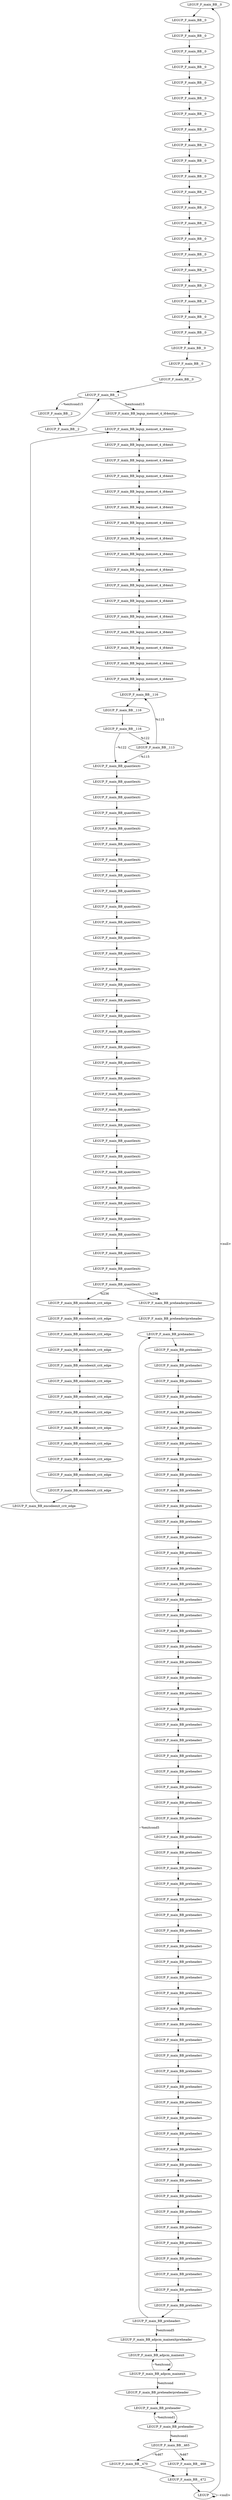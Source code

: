 digraph {
Node0x3dc56d0[label="LEGUP_F_main_BB__0"];
Node0x3dc5530[label="LEGUP"];
Node0x3dc5530 -> Node0x3dc56d0[label="<null>"];
Node0x3dc5530 -> Node0x3dc5530[label="~<null>"];
Node0x3dc57a0[label="LEGUP_F_main_BB__0"];
Node0x3dc56d0 -> Node0x3dc57a0;
Node0x3dc5870[label="LEGUP_F_main_BB__0"];
Node0x3dc57a0 -> Node0x3dc5870;
Node0x3dc5940[label="LEGUP_F_main_BB__0"];
Node0x3dc5870 -> Node0x3dc5940;
Node0x3dc5a10[label="LEGUP_F_main_BB__0"];
Node0x3dc5940 -> Node0x3dc5a10;
Node0x3dc5ae0[label="LEGUP_F_main_BB__0"];
Node0x3dc5a10 -> Node0x3dc5ae0;
Node0x3dc5bb0[label="LEGUP_F_main_BB__0"];
Node0x3dc5ae0 -> Node0x3dc5bb0;
Node0x3dc5c80[label="LEGUP_F_main_BB__0"];
Node0x3dc5bb0 -> Node0x3dc5c80;
Node0x3dc5d50[label="LEGUP_F_main_BB__0"];
Node0x3dc5c80 -> Node0x3dc5d50;
Node0x3dc5e20[label="LEGUP_F_main_BB__0"];
Node0x3dc5d50 -> Node0x3dc5e20;
Node0x3dc5ef0[label="LEGUP_F_main_BB__0"];
Node0x3dc5e20 -> Node0x3dc5ef0;
Node0x3dc5fc0[label="LEGUP_F_main_BB__0"];
Node0x3dc5ef0 -> Node0x3dc5fc0;
Node0x3dc6090[label="LEGUP_F_main_BB__0"];
Node0x3dc5fc0 -> Node0x3dc6090;
Node0x3dc6160[label="LEGUP_F_main_BB__0"];
Node0x3dc6090 -> Node0x3dc6160;
Node0x3dc6230[label="LEGUP_F_main_BB__0"];
Node0x3dc6160 -> Node0x3dc6230;
Node0x3dc6300[label="LEGUP_F_main_BB__0"];
Node0x3dc6230 -> Node0x3dc6300;
Node0x3dc63d0[label="LEGUP_F_main_BB__0"];
Node0x3dc6300 -> Node0x3dc63d0;
Node0x3dc64a0[label="LEGUP_F_main_BB__0"];
Node0x3dc63d0 -> Node0x3dc64a0;
Node0x3dc6570[label="LEGUP_F_main_BB__0"];
Node0x3dc64a0 -> Node0x3dc6570;
Node0x3dc6640[label="LEGUP_F_main_BB__0"];
Node0x3dc6570 -> Node0x3dc6640;
Node0x3dc6710[label="LEGUP_F_main_BB__0"];
Node0x3dc6640 -> Node0x3dc6710;
Node0x3dc67e0[label="LEGUP_F_main_BB__0"];
Node0x3dc6710 -> Node0x3dc67e0;
Node0x3dc68b0[label="LEGUP_F_main_BB__0"];
Node0x3dc67e0 -> Node0x3dc68b0;
Node0x3dc6980[label="LEGUP_F_main_BB__0"];
Node0x3dc68b0 -> Node0x3dc6980;
Node0x3dc6a50[label="LEGUP_F_main_BB__0"];
Node0x3dc6980 -> Node0x3dc6a50;
Node0x3dc6b20[label="LEGUP_F_main_BB__1"];
Node0x3dc6a50 -> Node0x3dc6b20;
Node0x3dc6bf0[label="LEGUP_F_main_BB_legup_memset_4_i64exitpr..."];
Node0x3dc6b20 -> Node0x3dc6bf0[label="%exitcond15"];
Node0x3dc6cc0[label="LEGUP_F_main_BB__2"];
Node0x3dc6b20 -> Node0x3dc6cc0[label="~%exitcond15"];
Node0x3dc6e60[label="LEGUP_F_main_BB_legup_memset_4_i64exit"];
Node0x3dc6bf0 -> Node0x3dc6e60;
Node0x3dc6d90[label="LEGUP_F_main_BB__2"];
Node0x3dc6cc0 -> Node0x3dc6d90;
Node0x3dc6d90 -> Node0x3dc6b20;
Node0x3dc6f30[label="LEGUP_F_main_BB_legup_memset_4_i64exit"];
Node0x3dc6e60 -> Node0x3dc6f30;
Node0x3dc7000[label="LEGUP_F_main_BB_legup_memset_4_i64exit"];
Node0x3dc6f30 -> Node0x3dc7000;
Node0x3dc70d0[label="LEGUP_F_main_BB_legup_memset_4_i64exit"];
Node0x3dc7000 -> Node0x3dc70d0;
Node0x3dc71a0[label="LEGUP_F_main_BB_legup_memset_4_i64exit"];
Node0x3dc70d0 -> Node0x3dc71a0;
Node0x3dc7270[label="LEGUP_F_main_BB_legup_memset_4_i64exit"];
Node0x3dc71a0 -> Node0x3dc7270;
Node0x3dc7340[label="LEGUP_F_main_BB_legup_memset_4_i64exit"];
Node0x3dc7270 -> Node0x3dc7340;
Node0x3dc7410[label="LEGUP_F_main_BB_legup_memset_4_i64exit"];
Node0x3dc7340 -> Node0x3dc7410;
Node0x3dc7520[label="LEGUP_F_main_BB_legup_memset_4_i64exit"];
Node0x3dc7410 -> Node0x3dc7520;
Node0x3dc7630[label="LEGUP_F_main_BB_legup_memset_4_i64exit"];
Node0x3dc7520 -> Node0x3dc7630;
Node0x3dc7740[label="LEGUP_F_main_BB_legup_memset_4_i64exit"];
Node0x3dc7630 -> Node0x3dc7740;
Node0x3dc7850[label="LEGUP_F_main_BB_legup_memset_4_i64exit"];
Node0x3dc7740 -> Node0x3dc7850;
Node0x3dc7960[label="LEGUP_F_main_BB_legup_memset_4_i64exit"];
Node0x3dc7850 -> Node0x3dc7960;
Node0x3dc7a70[label="LEGUP_F_main_BB_legup_memset_4_i64exit"];
Node0x3dc7960 -> Node0x3dc7a70;
Node0x3dc7b80[label="LEGUP_F_main_BB_legup_memset_4_i64exit"];
Node0x3dc7a70 -> Node0x3dc7b80;
Node0x3dc7c90[label="LEGUP_F_main_BB_legup_memset_4_i64exit"];
Node0x3dc7b80 -> Node0x3dc7c90;
Node0x3dc7da0[label="LEGUP_F_main_BB_legup_memset_4_i64exit"];
Node0x3dc7c90 -> Node0x3dc7da0;
Node0x3dc7fc0[label="LEGUP_F_main_BB__116"];
Node0x3dc7da0 -> Node0x3dc7fc0;
Node0x3dc7eb0[label="LEGUP_F_main_BB__113"];
Node0x3dc7eb0 -> Node0x3dc7fc0[label="%115"];
Node0x3dc82f0[label="LEGUP_F_main_BB_quantlexiti"];
Node0x3dc7eb0 -> Node0x3dc82f0[label="~%115"];
Node0x3dc80d0[label="LEGUP_F_main_BB__116"];
Node0x3dc7fc0 -> Node0x3dc80d0;
Node0x3dc81e0[label="LEGUP_F_main_BB__116"];
Node0x3dc80d0 -> Node0x3dc81e0;
Node0x3dc81e0 -> Node0x3dc7eb0[label="%122"];
Node0x3dc81e0 -> Node0x3dc82f0[label="~%122"];
Node0x3dc8400[label="LEGUP_F_main_BB_quantlexiti"];
Node0x3dc82f0 -> Node0x3dc8400;
Node0x3dc8510[label="LEGUP_F_main_BB_quantlexiti"];
Node0x3dc8400 -> Node0x3dc8510;
Node0x3dc8620[label="LEGUP_F_main_BB_quantlexiti"];
Node0x3dc8510 -> Node0x3dc8620;
Node0x3dc8730[label="LEGUP_F_main_BB_quantlexiti"];
Node0x3dc8620 -> Node0x3dc8730;
Node0x3dc8840[label="LEGUP_F_main_BB_quantlexiti"];
Node0x3dc8730 -> Node0x3dc8840;
Node0x3dc8950[label="LEGUP_F_main_BB_quantlexiti"];
Node0x3dc8840 -> Node0x3dc8950;
Node0x3dc8a60[label="LEGUP_F_main_BB_quantlexiti"];
Node0x3dc8950 -> Node0x3dc8a60;
Node0x3dc8b70[label="LEGUP_F_main_BB_quantlexiti"];
Node0x3dc8a60 -> Node0x3dc8b70;
Node0x3dc8c80[label="LEGUP_F_main_BB_quantlexiti"];
Node0x3dc8b70 -> Node0x3dc8c80;
Node0x3dc8d90[label="LEGUP_F_main_BB_quantlexiti"];
Node0x3dc8c80 -> Node0x3dc8d90;
Node0x3dc8ea0[label="LEGUP_F_main_BB_quantlexiti"];
Node0x3dc8d90 -> Node0x3dc8ea0;
Node0x3dc8fb0[label="LEGUP_F_main_BB_quantlexiti"];
Node0x3dc8ea0 -> Node0x3dc8fb0;
Node0x3dc90c0[label="LEGUP_F_main_BB_quantlexiti"];
Node0x3dc8fb0 -> Node0x3dc90c0;
Node0x3dc91d0[label="LEGUP_F_main_BB_quantlexiti"];
Node0x3dc90c0 -> Node0x3dc91d0;
Node0x3dc92e0[label="LEGUP_F_main_BB_quantlexiti"];
Node0x3dc91d0 -> Node0x3dc92e0;
Node0x3dc93f0[label="LEGUP_F_main_BB_quantlexiti"];
Node0x3dc92e0 -> Node0x3dc93f0;
Node0x3dc9500[label="LEGUP_F_main_BB_quantlexiti"];
Node0x3dc93f0 -> Node0x3dc9500;
Node0x3dc9610[label="LEGUP_F_main_BB_quantlexiti"];
Node0x3dc9500 -> Node0x3dc9610;
Node0x3dc9720[label="LEGUP_F_main_BB_quantlexiti"];
Node0x3dc9610 -> Node0x3dc9720;
Node0x3dc9830[label="LEGUP_F_main_BB_quantlexiti"];
Node0x3dc9720 -> Node0x3dc9830;
Node0x3dc9940[label="LEGUP_F_main_BB_quantlexiti"];
Node0x3dc9830 -> Node0x3dc9940;
Node0x3dc9a50[label="LEGUP_F_main_BB_quantlexiti"];
Node0x3dc9940 -> Node0x3dc9a50;
Node0x3dc9b60[label="LEGUP_F_main_BB_quantlexiti"];
Node0x3dc9a50 -> Node0x3dc9b60;
Node0x3dc9c70[label="LEGUP_F_main_BB_quantlexiti"];
Node0x3dc9b60 -> Node0x3dc9c70;
Node0x3dc9d80[label="LEGUP_F_main_BB_quantlexiti"];
Node0x3dc9c70 -> Node0x3dc9d80;
Node0x3dc9e90[label="LEGUP_F_main_BB_quantlexiti"];
Node0x3dc9d80 -> Node0x3dc9e90;
Node0x3dc9fa0[label="LEGUP_F_main_BB_quantlexiti"];
Node0x3dc9e90 -> Node0x3dc9fa0;
Node0x3dca0b0[label="LEGUP_F_main_BB_quantlexiti"];
Node0x3dc9fa0 -> Node0x3dca0b0;
Node0x3dca1c0[label="LEGUP_F_main_BB_quantlexiti"];
Node0x3dca0b0 -> Node0x3dca1c0;
Node0x3dca2d0[label="LEGUP_F_main_BB_quantlexiti"];
Node0x3dca1c0 -> Node0x3dca2d0;
Node0x3dca3e0[label="LEGUP_F_main_BB_quantlexiti"];
Node0x3dca2d0 -> Node0x3dca3e0;
Node0x3dca4f0[label="LEGUP_F_main_BB_quantlexiti"];
Node0x3dca3e0 -> Node0x3dca4f0;
Node0x3dca600[label="LEGUP_F_main_BB_quantlexiti"];
Node0x3dca4f0 -> Node0x3dca600;
Node0x3dca710[label="LEGUP_F_main_BB_encodeexit_crit_edge"];
Node0x3dca600 -> Node0x3dca710[label="%236"];
Node0x3dcb5f0[label="LEGUP_F_main_BB_preheaderipreheader"];
Node0x3dca600 -> Node0x3dcb5f0[label="~%236"];
Node0x3dca820[label="LEGUP_F_main_BB_encodeexit_crit_edge"];
Node0x3dca710 -> Node0x3dca820;
Node0x3dca930[label="LEGUP_F_main_BB_encodeexit_crit_edge"];
Node0x3dca820 -> Node0x3dca930;
Node0x3dcaa40[label="LEGUP_F_main_BB_encodeexit_crit_edge"];
Node0x3dca930 -> Node0x3dcaa40;
Node0x3dcab50[label="LEGUP_F_main_BB_encodeexit_crit_edge"];
Node0x3dcaa40 -> Node0x3dcab50;
Node0x3dcac60[label="LEGUP_F_main_BB_encodeexit_crit_edge"];
Node0x3dcab50 -> Node0x3dcac60;
Node0x3dcad70[label="LEGUP_F_main_BB_encodeexit_crit_edge"];
Node0x3dcac60 -> Node0x3dcad70;
Node0x3dcae80[label="LEGUP_F_main_BB_encodeexit_crit_edge"];
Node0x3dcad70 -> Node0x3dcae80;
Node0x3dcaf90[label="LEGUP_F_main_BB_encodeexit_crit_edge"];
Node0x3dcae80 -> Node0x3dcaf90;
Node0x3dcb0a0[label="LEGUP_F_main_BB_encodeexit_crit_edge"];
Node0x3dcaf90 -> Node0x3dcb0a0;
Node0x3dcb1b0[label="LEGUP_F_main_BB_encodeexit_crit_edge"];
Node0x3dcb0a0 -> Node0x3dcb1b0;
Node0x3dcb2c0[label="LEGUP_F_main_BB_encodeexit_crit_edge"];
Node0x3dcb1b0 -> Node0x3dcb2c0;
Node0x3dcb3d0[label="LEGUP_F_main_BB_encodeexit_crit_edge"];
Node0x3dcb2c0 -> Node0x3dcb3d0;
Node0x3dcb4e0[label="LEGUP_F_main_BB_encodeexit_crit_edge"];
Node0x3dcb3d0 -> Node0x3dcb4e0;
Node0x3dcb4e0 -> Node0x3dc6e60;
Node0x3dcb700[label="LEGUP_F_main_BB_preheaderipreheader"];
Node0x3dcb5f0 -> Node0x3dcb700;
Node0x3dcb810[label="LEGUP_F_main_BB_preheaderi"];
Node0x3dcb700 -> Node0x3dcb810;
Node0x3dcb920[label="LEGUP_F_main_BB_preheaderi"];
Node0x3dcb810 -> Node0x3dcb920;
Node0x3dcba30[label="LEGUP_F_main_BB_preheaderi"];
Node0x3dcb920 -> Node0x3dcba30;
Node0x3dcbb40[label="LEGUP_F_main_BB_preheaderi"];
Node0x3dcba30 -> Node0x3dcbb40;
Node0x3dcbc50[label="LEGUP_F_main_BB_preheaderi"];
Node0x3dcbb40 -> Node0x3dcbc50;
Node0x3dcbd60[label="LEGUP_F_main_BB_preheaderi"];
Node0x3dcbc50 -> Node0x3dcbd60;
Node0x3dcbe70[label="LEGUP_F_main_BB_preheaderi"];
Node0x3dcbd60 -> Node0x3dcbe70;
Node0x3dcbf80[label="LEGUP_F_main_BB_preheaderi"];
Node0x3dcbe70 -> Node0x3dcbf80;
Node0x3dcc090[label="LEGUP_F_main_BB_preheaderi"];
Node0x3dcbf80 -> Node0x3dcc090;
Node0x3dcc1a0[label="LEGUP_F_main_BB_preheaderi"];
Node0x3dcc090 -> Node0x3dcc1a0;
Node0x3dcc2b0[label="LEGUP_F_main_BB_preheaderi"];
Node0x3dcc1a0 -> Node0x3dcc2b0;
Node0x3dcc3c0[label="LEGUP_F_main_BB_preheaderi"];
Node0x3dcc2b0 -> Node0x3dcc3c0;
Node0x3dcc4d0[label="LEGUP_F_main_BB_preheaderi"];
Node0x3dcc3c0 -> Node0x3dcc4d0;
Node0x3dcc5e0[label="LEGUP_F_main_BB_preheaderi"];
Node0x3dcc4d0 -> Node0x3dcc5e0;
Node0x3dcc6f0[label="LEGUP_F_main_BB_preheaderi"];
Node0x3dcc5e0 -> Node0x3dcc6f0;
Node0x3dcc800[label="LEGUP_F_main_BB_preheaderi"];
Node0x3dcc6f0 -> Node0x3dcc800;
Node0x3dcc910[label="LEGUP_F_main_BB_preheaderi"];
Node0x3dcc800 -> Node0x3dcc910;
Node0x3dcca20[label="LEGUP_F_main_BB_preheaderi"];
Node0x3dcc910 -> Node0x3dcca20;
Node0x3dccb30[label="LEGUP_F_main_BB_preheaderi"];
Node0x3dcca20 -> Node0x3dccb30;
Node0x3dccc40[label="LEGUP_F_main_BB_preheaderi"];
Node0x3dccb30 -> Node0x3dccc40;
Node0x3dccd50[label="LEGUP_F_main_BB_preheaderi"];
Node0x3dccc40 -> Node0x3dccd50;
Node0x3dcce60[label="LEGUP_F_main_BB_preheaderi"];
Node0x3dccd50 -> Node0x3dcce60;
Node0x3dccf70[label="LEGUP_F_main_BB_preheaderi"];
Node0x3dcce60 -> Node0x3dccf70;
Node0x3dcd080[label="LEGUP_F_main_BB_preheaderi"];
Node0x3dccf70 -> Node0x3dcd080;
Node0x3dcd190[label="LEGUP_F_main_BB_preheaderi"];
Node0x3dcd080 -> Node0x3dcd190;
Node0x3dcd2a0[label="LEGUP_F_main_BB_preheaderi"];
Node0x3dcd190 -> Node0x3dcd2a0;
Node0x3dcd3b0[label="LEGUP_F_main_BB_preheaderi"];
Node0x3dcd2a0 -> Node0x3dcd3b0;
Node0x3dcd4c0[label="LEGUP_F_main_BB_preheaderi"];
Node0x3dcd3b0 -> Node0x3dcd4c0;
Node0x3dcd5d0[label="LEGUP_F_main_BB_preheaderi"];
Node0x3dcd4c0 -> Node0x3dcd5d0;
Node0x3dcd6e0[label="LEGUP_F_main_BB_preheaderi"];
Node0x3dcd5d0 -> Node0x3dcd6e0;
Node0x3dcd7f0[label="LEGUP_F_main_BB_preheaderi"];
Node0x3dcd6e0 -> Node0x3dcd7f0;
Node0x3dcd900[label="LEGUP_F_main_BB_preheaderi"];
Node0x3dcd7f0 -> Node0x3dcd900;
Node0x3dcda10[label="LEGUP_F_main_BB_preheaderi"];
Node0x3dcd900 -> Node0x3dcda10;
Node0x3dcdb20[label="LEGUP_F_main_BB_preheaderi"];
Node0x3dcda10 -> Node0x3dcdb20;
Node0x3dcdc30[label="LEGUP_F_main_BB_preheaderi"];
Node0x3dcdb20 -> Node0x3dcdc30;
Node0x3dcdd40[label="LEGUP_F_main_BB_preheaderi"];
Node0x3dcdc30 -> Node0x3dcdd40;
Node0x3dcde50[label="LEGUP_F_main_BB_preheaderi"];
Node0x3dcdd40 -> Node0x3dcde50;
Node0x3dcdf60[label="LEGUP_F_main_BB_preheaderi"];
Node0x3dcde50 -> Node0x3dcdf60;
Node0x3dce070[label="LEGUP_F_main_BB_preheaderi"];
Node0x3dcdf60 -> Node0x3dce070;
Node0x3dce180[label="LEGUP_F_main_BB_preheaderi"];
Node0x3dce070 -> Node0x3dce180;
Node0x3dce290[label="LEGUP_F_main_BB_preheaderi"];
Node0x3dce180 -> Node0x3dce290;
Node0x3dce3a0[label="LEGUP_F_main_BB_preheaderi"];
Node0x3dce290 -> Node0x3dce3a0;
Node0x3dce4b0[label="LEGUP_F_main_BB_preheaderi"];
Node0x3dce3a0 -> Node0x3dce4b0;
Node0x3dce5c0[label="LEGUP_F_main_BB_preheaderi"];
Node0x3dce4b0 -> Node0x3dce5c0;
Node0x3dce6d0[label="LEGUP_F_main_BB_preheaderi"];
Node0x3dce5c0 -> Node0x3dce6d0;
Node0x3dce7e0[label="LEGUP_F_main_BB_preheaderi"];
Node0x3dce6d0 -> Node0x3dce7e0;
Node0x3dce8f0[label="LEGUP_F_main_BB_preheaderi"];
Node0x3dce7e0 -> Node0x3dce8f0;
Node0x3dcea00[label="LEGUP_F_main_BB_preheaderi"];
Node0x3dce8f0 -> Node0x3dcea00;
Node0x3dceb10[label="LEGUP_F_main_BB_preheaderi"];
Node0x3dcea00 -> Node0x3dceb10;
Node0x3dcec20[label="LEGUP_F_main_BB_preheaderi"];
Node0x3dceb10 -> Node0x3dcec20;
Node0x3dced30[label="LEGUP_F_main_BB_preheaderi"];
Node0x3dcec20 -> Node0x3dced30;
Node0x3dcee40[label="LEGUP_F_main_BB_preheaderi"];
Node0x3dced30 -> Node0x3dcee40;
Node0x3dcef50[label="LEGUP_F_main_BB_preheaderi"];
Node0x3dcee40 -> Node0x3dcef50;
Node0x3dcf060[label="LEGUP_F_main_BB_preheaderi"];
Node0x3dcef50 -> Node0x3dcf060;
Node0x3dcf170[label="LEGUP_F_main_BB_preheaderi"];
Node0x3dcf060 -> Node0x3dcf170;
Node0x3dcf280[label="LEGUP_F_main_BB_preheaderi"];
Node0x3dcf170 -> Node0x3dcf280;
Node0x3dcf390[label="LEGUP_F_main_BB_preheaderi"];
Node0x3dcf280 -> Node0x3dcf390;
Node0x3dcf4a0[label="LEGUP_F_main_BB_preheaderi"];
Node0x3dcf390 -> Node0x3dcf4a0;
Node0x3dcf5b0[label="LEGUP_F_main_BB_preheaderi"];
Node0x3dcf4a0 -> Node0x3dcf5b0;
Node0x3dcf6c0[label="LEGUP_F_main_BB_preheaderi"];
Node0x3dcf5b0 -> Node0x3dcf6c0;
Node0x3dcf7d0[label="LEGUP_F_main_BB_preheaderi"];
Node0x3dcf6c0 -> Node0x3dcf7d0;
Node0x3dcf8e0[label="LEGUP_F_main_BB_preheaderi"];
Node0x3dcf7d0 -> Node0x3dcf8e0;
Node0x3dcf9f0[label="LEGUP_F_main_BB_preheaderi"];
Node0x3dcf8e0 -> Node0x3dcf9f0;
Node0x3dcfb00[label="LEGUP_F_main_BB_preheaderi"];
Node0x3dcf9f0 -> Node0x3dcfb00;
Node0x3dcfc10[label="LEGUP_F_main_BB_adpcm_mainexitpreheader"];
Node0x3dcfb00 -> Node0x3dcfc10[label="%exitcond5"];
Node0x3dcfb00 -> Node0x3dcb810[label="~%exitcond5"];
Node0x3dcfd20[label="LEGUP_F_main_BB_adpcm_mainexit"];
Node0x3dcfc10 -> Node0x3dcfd20;
Node0x3dcfe30[label="LEGUP_F_main_BB_adpcm_mainexit"];
Node0x3dcfd20 -> Node0x3dcfe30;
Node0x3dcff40[label="LEGUP_F_main_BB_preheaderpreheader"];
Node0x3dcfe30 -> Node0x3dcff40[label="%exitcond"];
Node0x3dcfe30 -> Node0x3dcfd20[label="~%exitcond"];
Node0x3dd0050[label="LEGUP_F_main_BB_preheader"];
Node0x3dcff40 -> Node0x3dd0050;
Node0x3dd0160[label="LEGUP_F_main_BB_preheader"];
Node0x3dd0050 -> Node0x3dd0160;
Node0x3dd0270[label="LEGUP_F_main_BB__465"];
Node0x3dd0160 -> Node0x3dd0270[label="%exitcond1"];
Node0x3dd0160 -> Node0x3dd0050[label="~%exitcond1"];
Node0x3dd0380[label="LEGUP_F_main_BB__468"];
Node0x3dd0270 -> Node0x3dd0380[label="%467"];
Node0x3dd0490[label="LEGUP_F_main_BB__470"];
Node0x3dd0270 -> Node0x3dd0490[label="~%467"];
Node0x3dd05a0[label="LEGUP_F_main_BB__472"];
Node0x3dd0380 -> Node0x3dd05a0;
Node0x3dd0490 -> Node0x3dd05a0;
Node0x3dd05a0 -> Node0x3dc5530;
}
